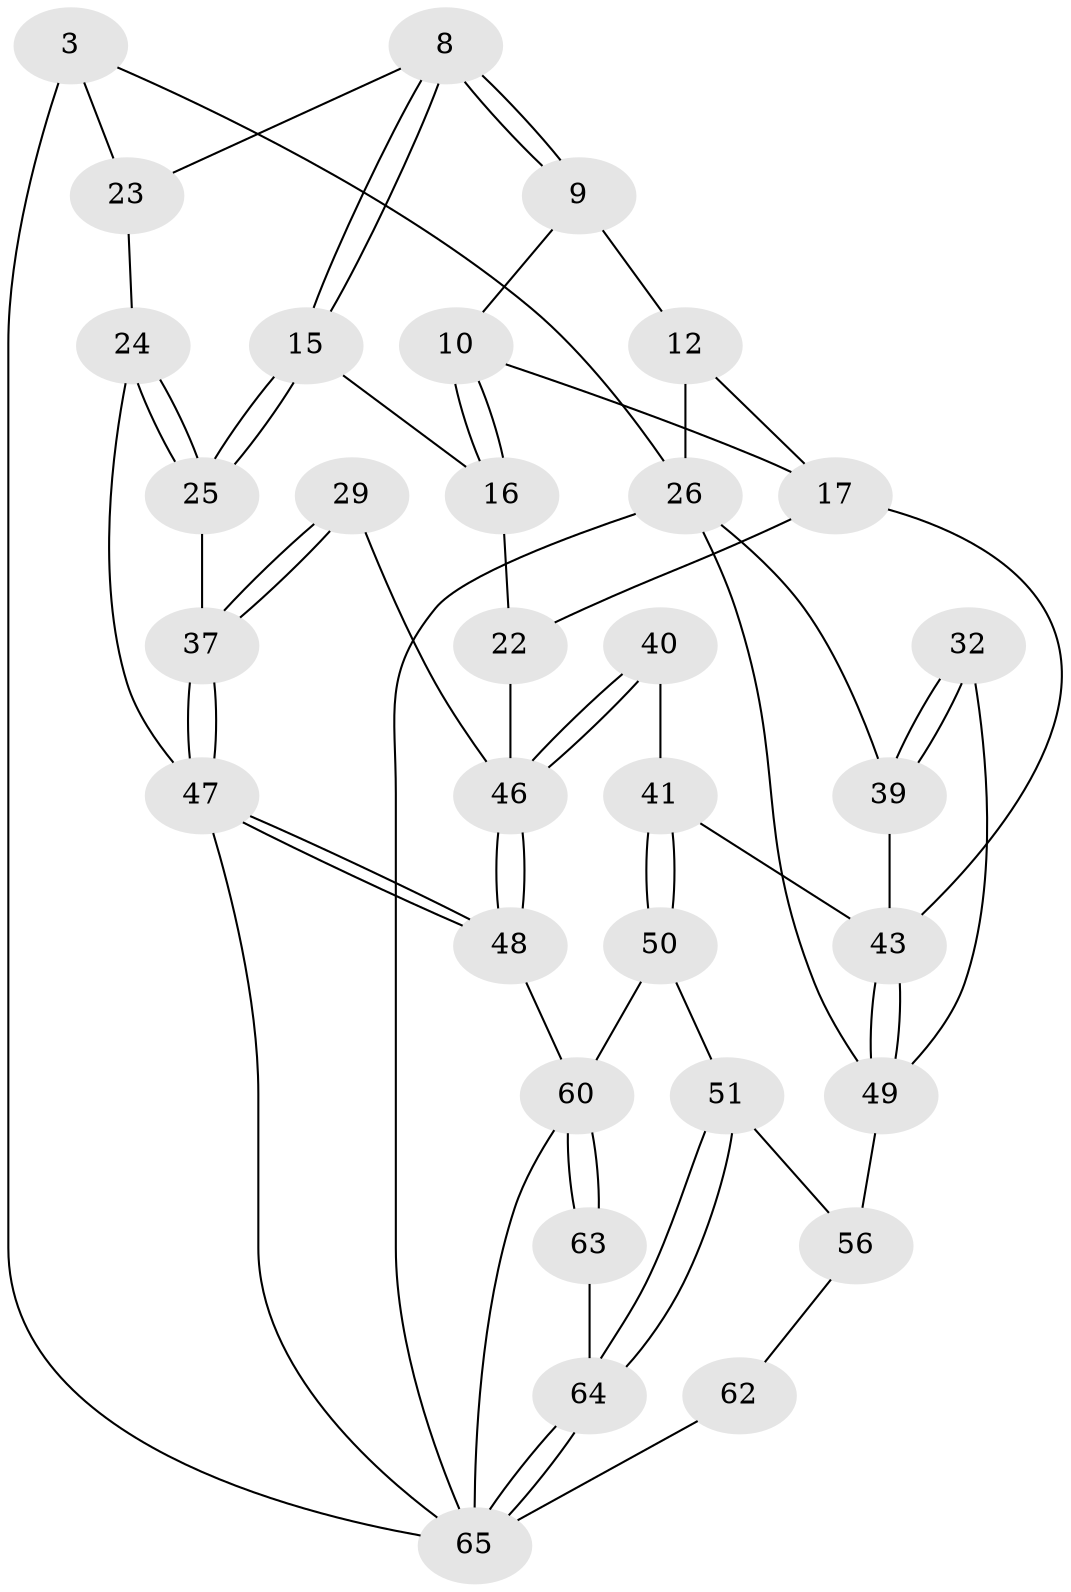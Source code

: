 // original degree distribution, {3: 0.03076923076923077, 6: 0.18461538461538463, 5: 0.5538461538461539, 4: 0.23076923076923078}
// Generated by graph-tools (version 1.1) at 2025/05/03/04/25 22:05:53]
// undirected, 32 vertices, 67 edges
graph export_dot {
graph [start="1"]
  node [color=gray90,style=filled];
  3 [pos="+0+0",super="+2+1"];
  8 [pos="+0.7651506972152559+0.04949691274069121"];
  9 [pos="+0.5269170294252458+0.09382092235802805",super="+6"];
  10 [pos="+0.516049517832499+0.10620752424380511"];
  12 [pos="+0.33578987655751186+0.07745362157520354",super="+5"];
  15 [pos="+0.7788371989515399+0.15970454534474401"];
  16 [pos="+0.5807112307268335+0.2539000670437345"];
  17 [pos="+0.43551818758199046+0.3034320449302839",super="+11"];
  22 [pos="+0.45752748235965535+0.3038489748674343",super="+21"];
  23 [pos="+1+0.13791882798170768",super="+7"];
  24 [pos="+1+0.17237557264752365"];
  25 [pos="+0.7959151507494088+0.18834760180244461"];
  26 [pos="+0+0.43162268508741386",super="+14+4+13"];
  29 [pos="+0.7312397375820225+0.43096389230967336"];
  32 [pos="+0.16024605113582288+0.4859933887387075"];
  37 [pos="+1+0.42730301859734726",super="+35+28"];
  39 [pos="+0.31429526577342204+0.4669076758303931",super="+19+20"];
  40 [pos="+0.4717084151796998+0.5348728802830212"];
  41 [pos="+0.4622338836107502+0.5363631497070147"];
  43 [pos="+0.44957110210471696+0.5295461888351705",super="+42+18"];
  46 [pos="+0.7503502554489125+0.6282145959204185",super="+30+31+38"];
  47 [pos="+1+0.4828716436095584",super="+45+36"];
  48 [pos="+0.7513558761829083+0.6301065065997057"];
  49 [pos="+0.216601702018311+0.6464047627562955",super="+33+34"];
  50 [pos="+0.4457171870705007+0.720182647149127"];
  51 [pos="+0.38955984520546666+0.7334875198283926"];
  56 [pos="+0.09161505051418799+0.739838731692102",super="+53"];
  60 [pos="+1+1",super="+54+55"];
  62 [pos="+0.10300237423363831+0.8973873602155853",super="+61+57"];
  63 [pos="+0.5308652627063761+1"];
  64 [pos="+0.30789877847385133+1"];
  65 [pos="+0.2705582731473564+1",super="+44+59+58"];
  3 -- 23 [weight=2];
  3 -- 65 [weight=3];
  3 -- 26;
  8 -- 9;
  8 -- 9;
  8 -- 15;
  8 -- 15;
  8 -- 23;
  9 -- 10;
  9 -- 12;
  10 -- 16;
  10 -- 16;
  10 -- 17;
  12 -- 17;
  12 -- 26 [weight=2];
  15 -- 16;
  15 -- 25;
  15 -- 25;
  16 -- 22;
  17 -- 22;
  17 -- 43;
  22 -- 46 [weight=2];
  23 -- 24;
  24 -- 25;
  24 -- 25;
  24 -- 47;
  25 -- 37;
  26 -- 65;
  26 -- 49;
  26 -- 39;
  29 -- 37 [weight=2];
  29 -- 37;
  29 -- 46;
  32 -- 39 [weight=2];
  32 -- 39;
  32 -- 49;
  37 -- 47 [weight=2];
  37 -- 47;
  39 -- 43 [weight=2];
  40 -- 41;
  40 -- 46 [weight=2];
  40 -- 46;
  41 -- 50;
  41 -- 50;
  41 -- 43;
  43 -- 49;
  43 -- 49;
  46 -- 48;
  46 -- 48;
  47 -- 48;
  47 -- 48;
  47 -- 65;
  48 -- 60;
  49 -- 56 [weight=2];
  50 -- 51;
  50 -- 60;
  51 -- 64;
  51 -- 64;
  51 -- 56;
  56 -- 62 [weight=2];
  60 -- 63 [weight=2];
  60 -- 63;
  60 -- 65;
  62 -- 65 [weight=3];
  63 -- 64;
  64 -- 65;
  64 -- 65;
}
